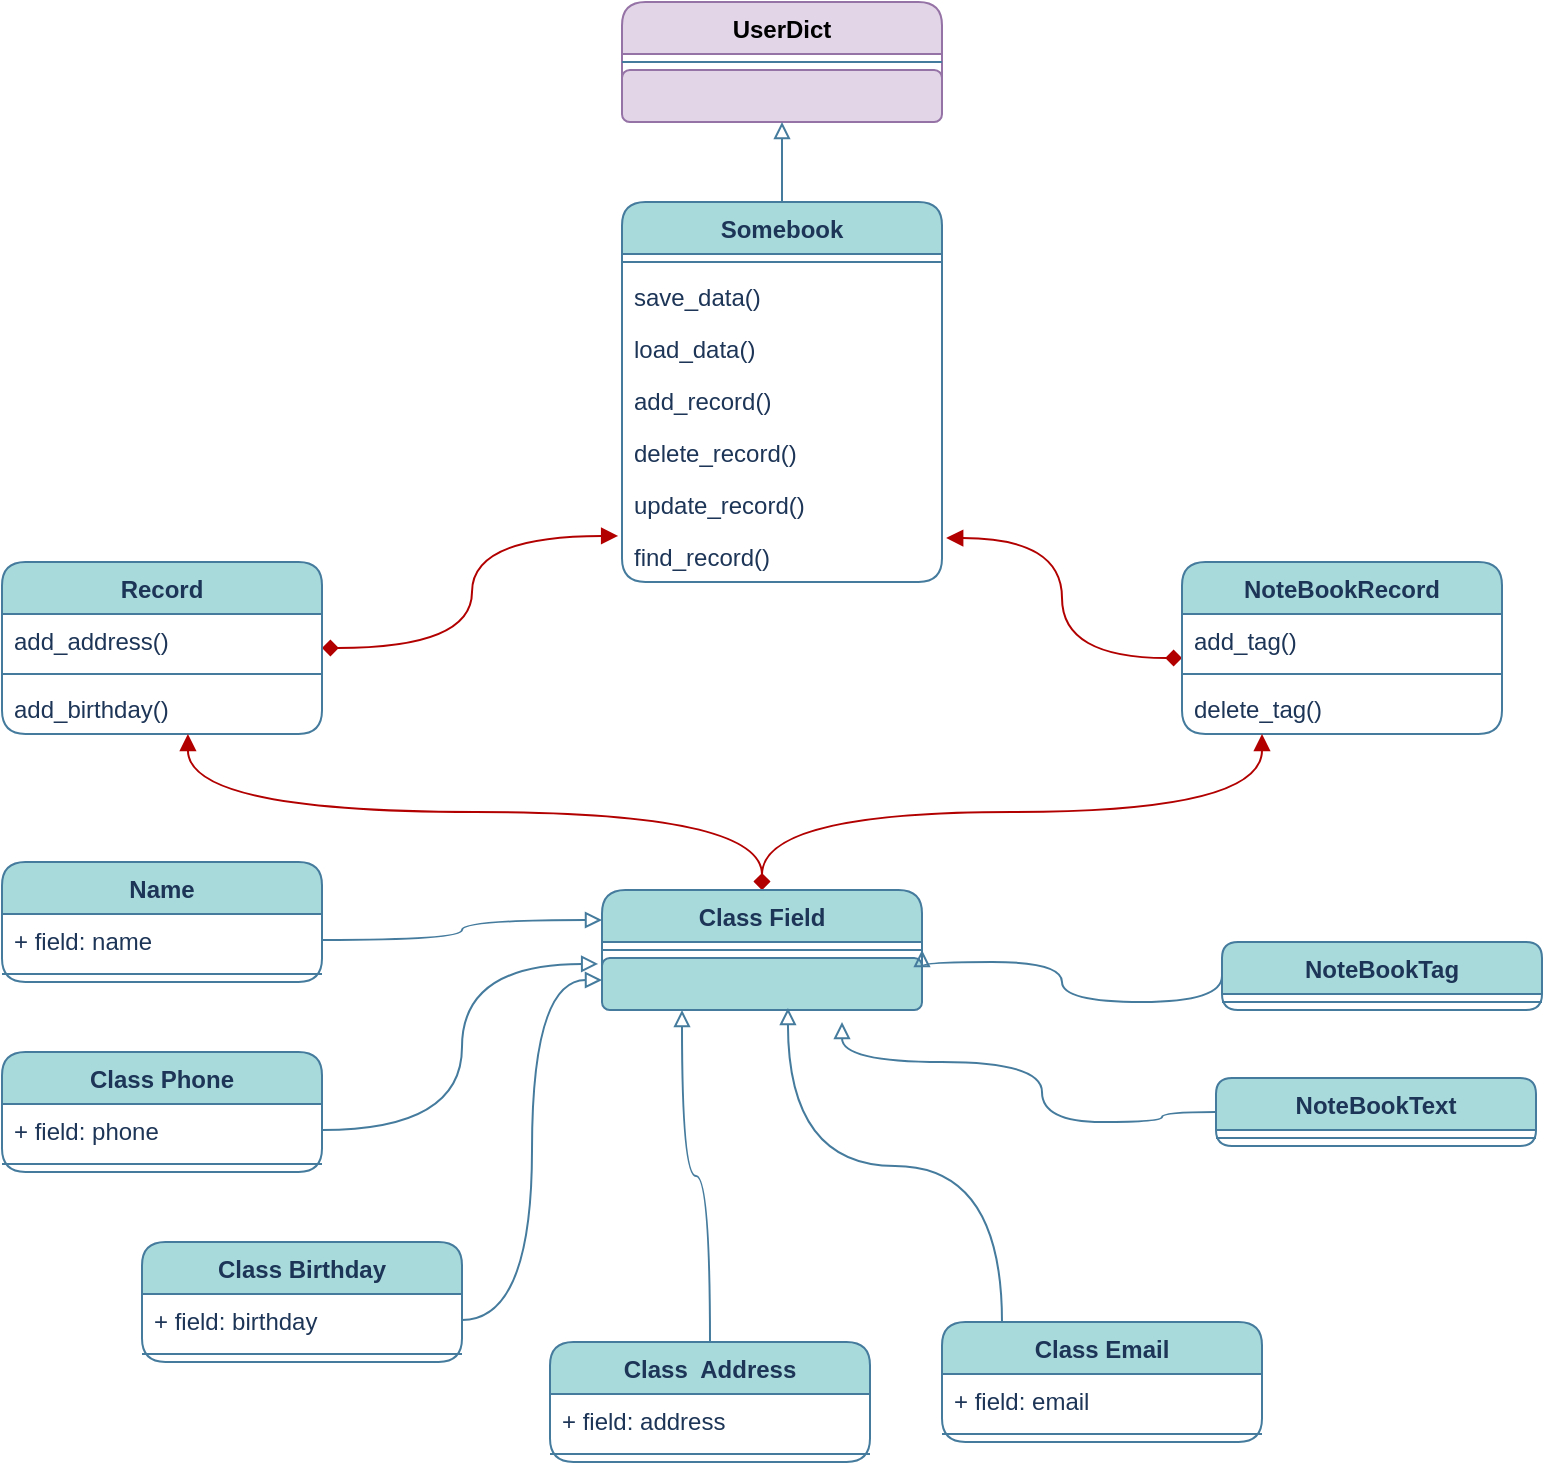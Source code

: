 <mxfile version="20.8.20" type="github">
  <diagram name="Page-1" id="RvR0zrsKYlOtqzOWGm27">
    <mxGraphModel dx="1247" dy="664" grid="1" gridSize="10" guides="1" tooltips="1" connect="1" arrows="1" fold="1" page="1" pageScale="1" pageWidth="827" pageHeight="1169" math="0" shadow="0">
      <root>
        <mxCell id="0" />
        <mxCell id="1" parent="0" />
        <mxCell id="xHIM9VhbbMbDRT0CSdZD-14" value="UserDict" style="swimlane;fontStyle=1;align=center;verticalAlign=top;childLayout=stackLayout;horizontal=1;startSize=26;horizontalStack=0;resizeParent=1;resizeParentMax=0;resizeLast=0;collapsible=1;marginBottom=0;fillColor=#e1d5e7;strokeColor=#9673a6;rounded=1;" vertex="1" parent="1">
          <mxGeometry x="370" width="160" height="60" as="geometry" />
        </mxCell>
        <mxCell id="xHIM9VhbbMbDRT0CSdZD-15" value="" style="line;strokeWidth=1;fillColor=#A8DADC;align=left;verticalAlign=middle;spacingTop=-1;spacingLeft=3;spacingRight=3;rotatable=0;labelPosition=right;points=[];portConstraint=eastwest;strokeColor=#457B9D;labelBackgroundColor=#F1FAEE;fontColor=#1D3557;rounded=1;" vertex="1" parent="xHIM9VhbbMbDRT0CSdZD-14">
          <mxGeometry y="26" width="160" height="8" as="geometry" />
        </mxCell>
        <mxCell id="xHIM9VhbbMbDRT0CSdZD-16" value="" style="text;strokeColor=#9673a6;fillColor=#e1d5e7;align=left;verticalAlign=top;spacingLeft=4;spacingRight=4;overflow=hidden;rotatable=0;points=[[0,0.5],[1,0.5]];portConstraint=eastwest;rounded=1;" vertex="1" parent="xHIM9VhbbMbDRT0CSdZD-14">
          <mxGeometry y="34" width="160" height="26" as="geometry" />
        </mxCell>
        <mxCell id="xHIM9VhbbMbDRT0CSdZD-17" style="edgeStyle=orthogonalEdgeStyle;rounded=1;orthogonalLoop=1;jettySize=auto;html=1;entryX=0.5;entryY=1;entryDx=0;entryDy=0;strokeColor=#457B9D;endArrow=block;endFill=0;labelBackgroundColor=#F1FAEE;fontColor=#1D3557;curved=1;" edge="1" parent="1" source="xHIM9VhbbMbDRT0CSdZD-18" target="xHIM9VhbbMbDRT0CSdZD-14">
          <mxGeometry relative="1" as="geometry" />
        </mxCell>
        <mxCell id="xHIM9VhbbMbDRT0CSdZD-18" value="Somebook" style="swimlane;fontStyle=1;align=center;verticalAlign=top;childLayout=stackLayout;horizontal=1;startSize=26;horizontalStack=0;resizeParent=1;resizeParentMax=0;resizeLast=0;collapsible=1;marginBottom=0;fillColor=#A8DADC;strokeColor=#457B9D;fontColor=#1D3557;rounded=1;" vertex="1" parent="1">
          <mxGeometry x="370" y="100" width="160" height="190" as="geometry" />
        </mxCell>
        <mxCell id="xHIM9VhbbMbDRT0CSdZD-19" value="" style="line;strokeWidth=1;fillColor=none;align=left;verticalAlign=middle;spacingTop=-1;spacingLeft=3;spacingRight=3;rotatable=0;labelPosition=right;points=[];portConstraint=eastwest;labelBackgroundColor=#F1FAEE;strokeColor=#457B9D;fontColor=#1D3557;rounded=1;" vertex="1" parent="xHIM9VhbbMbDRT0CSdZD-18">
          <mxGeometry y="26" width="160" height="8" as="geometry" />
        </mxCell>
        <mxCell id="xHIM9VhbbMbDRT0CSdZD-20" value="save_data()&#xa;" style="text;strokeColor=none;fillColor=none;align=left;verticalAlign=top;spacingLeft=4;spacingRight=4;overflow=hidden;rotatable=0;points=[[0,0.5],[1,0.5]];portConstraint=eastwest;fontColor=#1D3557;rounded=1;" vertex="1" parent="xHIM9VhbbMbDRT0CSdZD-18">
          <mxGeometry y="34" width="160" height="26" as="geometry" />
        </mxCell>
        <mxCell id="xHIM9VhbbMbDRT0CSdZD-21" value="load_data()&#xa;" style="text;strokeColor=none;fillColor=none;align=left;verticalAlign=top;spacingLeft=4;spacingRight=4;overflow=hidden;rotatable=0;points=[[0,0.5],[1,0.5]];portConstraint=eastwest;fontColor=#1D3557;rounded=1;" vertex="1" parent="xHIM9VhbbMbDRT0CSdZD-18">
          <mxGeometry y="60" width="160" height="26" as="geometry" />
        </mxCell>
        <mxCell id="xHIM9VhbbMbDRT0CSdZD-22" value="add_record()&#xa;" style="text;strokeColor=none;fillColor=none;align=left;verticalAlign=top;spacingLeft=4;spacingRight=4;overflow=hidden;rotatable=0;points=[[0,0.5],[1,0.5]];portConstraint=eastwest;fontColor=#1D3557;rounded=1;" vertex="1" parent="xHIM9VhbbMbDRT0CSdZD-18">
          <mxGeometry y="86" width="160" height="26" as="geometry" />
        </mxCell>
        <mxCell id="xHIM9VhbbMbDRT0CSdZD-23" value="delete_record()" style="text;strokeColor=none;fillColor=none;align=left;verticalAlign=top;spacingLeft=4;spacingRight=4;overflow=hidden;rotatable=0;points=[[0,0.5],[1,0.5]];portConstraint=eastwest;fontColor=#1D3557;rounded=1;" vertex="1" parent="xHIM9VhbbMbDRT0CSdZD-18">
          <mxGeometry y="112" width="160" height="26" as="geometry" />
        </mxCell>
        <mxCell id="xHIM9VhbbMbDRT0CSdZD-24" value="update_record()" style="text;strokeColor=none;fillColor=none;align=left;verticalAlign=top;spacingLeft=4;spacingRight=4;overflow=hidden;rotatable=0;points=[[0,0.5],[1,0.5]];portConstraint=eastwest;fontColor=#1D3557;rounded=1;" vertex="1" parent="xHIM9VhbbMbDRT0CSdZD-18">
          <mxGeometry y="138" width="160" height="26" as="geometry" />
        </mxCell>
        <mxCell id="xHIM9VhbbMbDRT0CSdZD-25" value="find_record()" style="text;strokeColor=none;fillColor=none;align=left;verticalAlign=top;spacingLeft=4;spacingRight=4;overflow=hidden;rotatable=0;points=[[0,0.5],[1,0.5]];portConstraint=eastwest;fontColor=#1D3557;rounded=1;" vertex="1" parent="xHIM9VhbbMbDRT0CSdZD-18">
          <mxGeometry y="164" width="160" height="26" as="geometry" />
        </mxCell>
        <mxCell id="xHIM9VhbbMbDRT0CSdZD-26" style="edgeStyle=orthogonalEdgeStyle;curved=1;orthogonalLoop=1;jettySize=auto;html=1;entryX=-0.012;entryY=0.115;entryDx=0;entryDy=0;fontColor=#1D3557;startArrow=diamond;startFill=1;endArrow=block;endFill=1;strokeColor=#B20000;fillColor=#e51400;entryPerimeter=0;" edge="1" parent="1" source="xHIM9VhbbMbDRT0CSdZD-27" target="xHIM9VhbbMbDRT0CSdZD-25">
          <mxGeometry relative="1" as="geometry" />
        </mxCell>
        <mxCell id="xHIM9VhbbMbDRT0CSdZD-27" value="Record" style="swimlane;fontStyle=1;align=center;verticalAlign=top;childLayout=stackLayout;horizontal=1;startSize=26;horizontalStack=0;resizeParent=1;resizeParentMax=0;resizeLast=0;collapsible=1;marginBottom=0;fillColor=#A8DADC;strokeColor=#457B9D;fontColor=#1D3557;rounded=1;" vertex="1" parent="1">
          <mxGeometry x="60" y="280" width="160" height="86" as="geometry" />
        </mxCell>
        <mxCell id="xHIM9VhbbMbDRT0CSdZD-28" value="add_address()" style="text;strokeColor=none;fillColor=none;align=left;verticalAlign=top;spacingLeft=4;spacingRight=4;overflow=hidden;rotatable=0;points=[[0,0.5],[1,0.5]];portConstraint=eastwest;fontColor=#1D3557;rounded=1;" vertex="1" parent="xHIM9VhbbMbDRT0CSdZD-27">
          <mxGeometry y="26" width="160" height="26" as="geometry" />
        </mxCell>
        <mxCell id="xHIM9VhbbMbDRT0CSdZD-29" value="" style="line;strokeWidth=1;fillColor=none;align=left;verticalAlign=middle;spacingTop=-1;spacingLeft=3;spacingRight=3;rotatable=0;labelPosition=right;points=[];portConstraint=eastwest;labelBackgroundColor=#F1FAEE;strokeColor=#457B9D;fontColor=#1D3557;rounded=1;" vertex="1" parent="xHIM9VhbbMbDRT0CSdZD-27">
          <mxGeometry y="52" width="160" height="8" as="geometry" />
        </mxCell>
        <mxCell id="xHIM9VhbbMbDRT0CSdZD-30" value="add_birthday()" style="text;strokeColor=none;fillColor=none;align=left;verticalAlign=top;spacingLeft=4;spacingRight=4;overflow=hidden;rotatable=0;points=[[0,0.5],[1,0.5]];portConstraint=eastwest;fontColor=#1D3557;rounded=1;" vertex="1" parent="xHIM9VhbbMbDRT0CSdZD-27">
          <mxGeometry y="60" width="160" height="26" as="geometry" />
        </mxCell>
        <mxCell id="xHIM9VhbbMbDRT0CSdZD-31" style="edgeStyle=orthogonalEdgeStyle;curved=1;orthogonalLoop=1;jettySize=auto;html=1;entryX=1.013;entryY=0.154;entryDx=0;entryDy=0;entryPerimeter=0;fontColor=#1D3557;startArrow=diamond;startFill=1;endArrow=block;endFill=1;strokeColor=#B20000;fillColor=#e51400;exitX=0;exitY=0.846;exitDx=0;exitDy=0;exitPerimeter=0;" edge="1" parent="1" source="xHIM9VhbbMbDRT0CSdZD-33" target="xHIM9VhbbMbDRT0CSdZD-25">
          <mxGeometry relative="1" as="geometry" />
        </mxCell>
        <mxCell id="xHIM9VhbbMbDRT0CSdZD-32" value="NoteBookRecord" style="swimlane;fontStyle=1;align=center;verticalAlign=top;childLayout=stackLayout;horizontal=1;startSize=26;horizontalStack=0;resizeParent=1;resizeParentMax=0;resizeLast=0;collapsible=1;marginBottom=0;fillColor=#A8DADC;strokeColor=#457B9D;fontColor=#1D3557;rounded=1;" vertex="1" parent="1">
          <mxGeometry x="650" y="280" width="160" height="86" as="geometry" />
        </mxCell>
        <mxCell id="xHIM9VhbbMbDRT0CSdZD-33" value="add_tag()" style="text;strokeColor=none;fillColor=none;align=left;verticalAlign=top;spacingLeft=4;spacingRight=4;overflow=hidden;rotatable=0;points=[[0,0.5],[1,0.5]];portConstraint=eastwest;fontColor=#1D3557;rounded=1;" vertex="1" parent="xHIM9VhbbMbDRT0CSdZD-32">
          <mxGeometry y="26" width="160" height="26" as="geometry" />
        </mxCell>
        <mxCell id="xHIM9VhbbMbDRT0CSdZD-34" value="" style="line;strokeWidth=1;fillColor=none;align=left;verticalAlign=middle;spacingTop=-1;spacingLeft=3;spacingRight=3;rotatable=0;labelPosition=right;points=[];portConstraint=eastwest;labelBackgroundColor=#F1FAEE;strokeColor=#457B9D;fontColor=#1D3557;rounded=1;" vertex="1" parent="xHIM9VhbbMbDRT0CSdZD-32">
          <mxGeometry y="52" width="160" height="8" as="geometry" />
        </mxCell>
        <mxCell id="xHIM9VhbbMbDRT0CSdZD-35" value="delete_tag()" style="text;strokeColor=none;fillColor=none;align=left;verticalAlign=top;spacingLeft=4;spacingRight=4;overflow=hidden;rotatable=0;points=[[0,0.5],[1,0.5]];portConstraint=eastwest;fontColor=#1D3557;rounded=1;" vertex="1" parent="xHIM9VhbbMbDRT0CSdZD-32">
          <mxGeometry y="60" width="160" height="26" as="geometry" />
        </mxCell>
        <mxCell id="xHIM9VhbbMbDRT0CSdZD-36" style="edgeStyle=orthogonalEdgeStyle;orthogonalLoop=1;jettySize=auto;html=1;entryX=0.581;entryY=1;entryDx=0;entryDy=0;entryPerimeter=0;fontColor=#1D3557;strokeColor=#B20000;fillColor=#e51400;endArrow=block;endFill=1;startArrow=diamond;startFill=1;curved=1;" edge="1" parent="1" source="xHIM9VhbbMbDRT0CSdZD-38" target="xHIM9VhbbMbDRT0CSdZD-30">
          <mxGeometry relative="1" as="geometry" />
        </mxCell>
        <mxCell id="xHIM9VhbbMbDRT0CSdZD-37" style="edgeStyle=orthogonalEdgeStyle;curved=1;orthogonalLoop=1;jettySize=auto;html=1;entryX=0.25;entryY=1;entryDx=0;entryDy=0;entryPerimeter=0;fontColor=#1D3557;startArrow=diamond;startFill=1;endArrow=block;endFill=1;strokeColor=#B20000;fillColor=#e51400;" edge="1" parent="1" source="xHIM9VhbbMbDRT0CSdZD-38" target="xHIM9VhbbMbDRT0CSdZD-35">
          <mxGeometry relative="1" as="geometry" />
        </mxCell>
        <mxCell id="xHIM9VhbbMbDRT0CSdZD-38" value="Class Field" style="swimlane;fontStyle=1;align=center;verticalAlign=top;childLayout=stackLayout;horizontal=1;startSize=26;horizontalStack=0;resizeParent=1;resizeParentMax=0;resizeLast=0;collapsible=1;marginBottom=0;labelBackgroundColor=none;fillColor=#A8DADC;strokeColor=#457B9D;fontColor=#1D3557;rounded=1;labelBorderColor=none;" vertex="1" parent="1">
          <mxGeometry x="360" y="444" width="160" height="60" as="geometry" />
        </mxCell>
        <mxCell id="xHIM9VhbbMbDRT0CSdZD-39" value="" style="line;strokeWidth=1;fillColor=none;align=left;verticalAlign=middle;spacingTop=-1;spacingLeft=3;spacingRight=3;rotatable=0;labelPosition=right;points=[];portConstraint=eastwest;labelBackgroundColor=#F1FAEE;strokeColor=#457B9D;fontColor=#1D3557;rounded=1;" vertex="1" parent="xHIM9VhbbMbDRT0CSdZD-38">
          <mxGeometry y="26" width="160" height="8" as="geometry" />
        </mxCell>
        <mxCell id="xHIM9VhbbMbDRT0CSdZD-40" value="" style="text;strokeColor=#457B9D;fillColor=#A8DADC;align=left;verticalAlign=top;spacingLeft=4;spacingRight=4;overflow=hidden;rotatable=0;points=[[0,0.5],[1,0.5]];portConstraint=eastwest;fontColor=#1D3557;rounded=1;" vertex="1" parent="xHIM9VhbbMbDRT0CSdZD-38">
          <mxGeometry y="34" width="160" height="26" as="geometry" />
        </mxCell>
        <mxCell id="xHIM9VhbbMbDRT0CSdZD-41" style="edgeStyle=orthogonalEdgeStyle;rounded=1;orthogonalLoop=1;jettySize=auto;html=1;endArrow=block;endFill=0;strokeColor=#457B9D;labelBackgroundColor=#F1FAEE;fontColor=#1D3557;curved=1;exitX=0;exitY=0.5;exitDx=0;exitDy=0;" edge="1" parent="1" source="xHIM9VhbbMbDRT0CSdZD-42">
          <mxGeometry relative="1" as="geometry">
            <mxPoint x="520" y="474" as="targetPoint" />
            <Array as="points">
              <mxPoint x="670" y="500" />
              <mxPoint x="590" y="500" />
              <mxPoint x="590" y="480" />
              <mxPoint x="520" y="480" />
            </Array>
            <mxPoint x="570" y="500" as="sourcePoint" />
          </mxGeometry>
        </mxCell>
        <mxCell id="xHIM9VhbbMbDRT0CSdZD-42" value="NoteBookTag" style="swimlane;fontStyle=1;align=center;verticalAlign=top;childLayout=stackLayout;horizontal=1;startSize=26;horizontalStack=0;resizeParent=1;resizeParentMax=0;resizeLast=0;collapsible=1;marginBottom=0;fillColor=#A8DADC;strokeColor=#457B9D;fontColor=#1D3557;rounded=1;" vertex="1" parent="1">
          <mxGeometry x="670" y="470" width="160" height="34" as="geometry" />
        </mxCell>
        <mxCell id="xHIM9VhbbMbDRT0CSdZD-43" value="" style="line;strokeWidth=1;fillColor=none;align=left;verticalAlign=middle;spacingTop=-1;spacingLeft=3;spacingRight=3;rotatable=0;labelPosition=right;points=[];portConstraint=eastwest;labelBackgroundColor=#F1FAEE;strokeColor=#457B9D;fontColor=#1D3557;rounded=1;" vertex="1" parent="xHIM9VhbbMbDRT0CSdZD-42">
          <mxGeometry y="26" width="160" height="8" as="geometry" />
        </mxCell>
        <mxCell id="xHIM9VhbbMbDRT0CSdZD-44" value="Name" style="swimlane;fontStyle=1;align=center;verticalAlign=top;childLayout=stackLayout;horizontal=1;startSize=26;horizontalStack=0;resizeParent=1;resizeParentMax=0;resizeLast=0;collapsible=1;marginBottom=0;fillColor=#A8DADC;strokeColor=#457B9D;fontColor=#1D3557;rounded=1;" vertex="1" parent="1">
          <mxGeometry x="60" y="430" width="160" height="60" as="geometry" />
        </mxCell>
        <mxCell id="xHIM9VhbbMbDRT0CSdZD-45" value="+ field: name" style="text;strokeColor=none;fillColor=none;align=left;verticalAlign=top;spacingLeft=4;spacingRight=4;overflow=hidden;rotatable=0;points=[[0,0.5],[1,0.5]];portConstraint=eastwest;fontColor=#1D3557;rounded=1;" vertex="1" parent="xHIM9VhbbMbDRT0CSdZD-44">
          <mxGeometry y="26" width="160" height="26" as="geometry" />
        </mxCell>
        <mxCell id="xHIM9VhbbMbDRT0CSdZD-46" value="" style="line;strokeWidth=1;fillColor=none;align=left;verticalAlign=middle;spacingTop=-1;spacingLeft=3;spacingRight=3;rotatable=0;labelPosition=right;points=[];portConstraint=eastwest;labelBackgroundColor=#F1FAEE;strokeColor=#457B9D;fontColor=#1D3557;rounded=1;" vertex="1" parent="xHIM9VhbbMbDRT0CSdZD-44">
          <mxGeometry y="52" width="160" height="8" as="geometry" />
        </mxCell>
        <mxCell id="xHIM9VhbbMbDRT0CSdZD-47" style="edgeStyle=orthogonalEdgeStyle;rounded=1;orthogonalLoop=1;jettySize=auto;html=1;endArrow=block;endFill=0;strokeColor=#457B9D;labelBackgroundColor=#F1FAEE;fontColor=#1D3557;curved=1;exitX=0;exitY=0.5;exitDx=0;exitDy=0;" edge="1" parent="1" source="xHIM9VhbbMbDRT0CSdZD-48">
          <mxGeometry relative="1" as="geometry">
            <Array as="points">
              <mxPoint x="640" y="555" />
              <mxPoint x="640" y="560" />
              <mxPoint x="580" y="560" />
              <mxPoint x="580" y="530" />
              <mxPoint x="480" y="530" />
            </Array>
            <mxPoint x="480" y="510" as="targetPoint" />
          </mxGeometry>
        </mxCell>
        <mxCell id="xHIM9VhbbMbDRT0CSdZD-48" value="NoteBookText" style="swimlane;fontStyle=1;align=center;verticalAlign=top;childLayout=stackLayout;horizontal=1;startSize=26;horizontalStack=0;resizeParent=1;resizeParentMax=0;resizeLast=0;collapsible=1;marginBottom=0;fillColor=#A8DADC;strokeColor=#457B9D;fontColor=#1D3557;rounded=1;" vertex="1" parent="1">
          <mxGeometry x="667" y="538" width="160" height="34" as="geometry" />
        </mxCell>
        <mxCell id="xHIM9VhbbMbDRT0CSdZD-49" value="" style="line;strokeWidth=1;fillColor=none;align=left;verticalAlign=middle;spacingTop=-1;spacingLeft=3;spacingRight=3;rotatable=0;labelPosition=right;points=[];portConstraint=eastwest;labelBackgroundColor=#F1FAEE;strokeColor=#457B9D;fontColor=#1D3557;rounded=1;" vertex="1" parent="xHIM9VhbbMbDRT0CSdZD-48">
          <mxGeometry y="26" width="160" height="8" as="geometry" />
        </mxCell>
        <mxCell id="xHIM9VhbbMbDRT0CSdZD-50" value="Class Phone" style="swimlane;fontStyle=1;align=center;verticalAlign=top;childLayout=stackLayout;horizontal=1;startSize=26;horizontalStack=0;resizeParent=1;resizeParentMax=0;resizeLast=0;collapsible=1;marginBottom=0;fillColor=#A8DADC;strokeColor=#457B9D;fontColor=#1D3557;rounded=1;" vertex="1" parent="1">
          <mxGeometry x="60" y="525" width="160" height="60" as="geometry" />
        </mxCell>
        <mxCell id="xHIM9VhbbMbDRT0CSdZD-51" value="+ field: phone" style="text;strokeColor=none;fillColor=none;align=left;verticalAlign=top;spacingLeft=4;spacingRight=4;overflow=hidden;rotatable=0;points=[[0,0.5],[1,0.5]];portConstraint=eastwest;fontColor=#1D3557;rounded=1;" vertex="1" parent="xHIM9VhbbMbDRT0CSdZD-50">
          <mxGeometry y="26" width="160" height="26" as="geometry" />
        </mxCell>
        <mxCell id="xHIM9VhbbMbDRT0CSdZD-52" value="" style="line;strokeWidth=1;fillColor=none;align=left;verticalAlign=middle;spacingTop=-1;spacingLeft=3;spacingRight=3;rotatable=0;labelPosition=right;points=[];portConstraint=eastwest;labelBackgroundColor=#F1FAEE;strokeColor=#457B9D;fontColor=#1D3557;rounded=1;" vertex="1" parent="xHIM9VhbbMbDRT0CSdZD-50">
          <mxGeometry y="52" width="160" height="8" as="geometry" />
        </mxCell>
        <mxCell id="xHIM9VhbbMbDRT0CSdZD-53" style="edgeStyle=orthogonalEdgeStyle;curved=1;orthogonalLoop=1;jettySize=auto;html=1;entryX=0.25;entryY=1;entryDx=0;entryDy=0;fontColor=#1D3557;startArrow=none;startFill=0;endArrow=block;endFill=0;strokeColor=#457B9D;fillColor=#A8DADC;" edge="1" parent="1" source="xHIM9VhbbMbDRT0CSdZD-54" target="xHIM9VhbbMbDRT0CSdZD-38">
          <mxGeometry relative="1" as="geometry" />
        </mxCell>
        <mxCell id="xHIM9VhbbMbDRT0CSdZD-54" value="Class  Address" style="swimlane;fontStyle=1;align=center;verticalAlign=top;childLayout=stackLayout;horizontal=1;startSize=26;horizontalStack=0;resizeParent=1;resizeParentMax=0;resizeLast=0;collapsible=1;marginBottom=0;fillColor=#A8DADC;strokeColor=#457B9D;fontColor=#1D3557;rounded=1;" vertex="1" parent="1">
          <mxGeometry x="334" y="670" width="160" height="60" as="geometry" />
        </mxCell>
        <mxCell id="xHIM9VhbbMbDRT0CSdZD-55" value="+ field: address" style="text;strokeColor=none;fillColor=none;align=left;verticalAlign=top;spacingLeft=4;spacingRight=4;overflow=hidden;rotatable=0;points=[[0,0.5],[1,0.5]];portConstraint=eastwest;fontColor=#1D3557;rounded=1;" vertex="1" parent="xHIM9VhbbMbDRT0CSdZD-54">
          <mxGeometry y="26" width="160" height="26" as="geometry" />
        </mxCell>
        <mxCell id="xHIM9VhbbMbDRT0CSdZD-56" value="" style="line;strokeWidth=1;fillColor=none;align=left;verticalAlign=middle;spacingTop=-1;spacingLeft=3;spacingRight=3;rotatable=0;labelPosition=right;points=[];portConstraint=eastwest;labelBackgroundColor=#F1FAEE;strokeColor=#457B9D;fontColor=#1D3557;rounded=1;" vertex="1" parent="xHIM9VhbbMbDRT0CSdZD-54">
          <mxGeometry y="52" width="160" height="8" as="geometry" />
        </mxCell>
        <mxCell id="xHIM9VhbbMbDRT0CSdZD-57" style="edgeStyle=orthogonalEdgeStyle;curved=1;orthogonalLoop=1;jettySize=auto;html=1;entryX=0.581;entryY=0.962;entryDx=0;entryDy=0;entryPerimeter=0;fontColor=#1D3557;startArrow=none;startFill=0;endArrow=block;endFill=0;strokeColor=#457B9D;fillColor=#A8DADC;" edge="1" parent="1" source="xHIM9VhbbMbDRT0CSdZD-58" target="xHIM9VhbbMbDRT0CSdZD-40">
          <mxGeometry relative="1" as="geometry">
            <Array as="points">
              <mxPoint x="560" y="582" />
              <mxPoint x="453" y="582" />
            </Array>
          </mxGeometry>
        </mxCell>
        <mxCell id="xHIM9VhbbMbDRT0CSdZD-58" value="Class Email" style="swimlane;fontStyle=1;align=center;verticalAlign=top;childLayout=stackLayout;horizontal=1;startSize=26;horizontalStack=0;resizeParent=1;resizeParentMax=0;resizeLast=0;collapsible=1;marginBottom=0;fillColor=#A8DADC;strokeColor=#457B9D;fontColor=#1D3557;rounded=1;" vertex="1" parent="1">
          <mxGeometry x="530" y="660" width="160" height="60" as="geometry" />
        </mxCell>
        <mxCell id="xHIM9VhbbMbDRT0CSdZD-59" value="+ field: email" style="text;strokeColor=none;fillColor=none;align=left;verticalAlign=top;spacingLeft=4;spacingRight=4;overflow=hidden;rotatable=0;points=[[0,0.5],[1,0.5]];portConstraint=eastwest;fontColor=#1D3557;rounded=1;" vertex="1" parent="xHIM9VhbbMbDRT0CSdZD-58">
          <mxGeometry y="26" width="160" height="26" as="geometry" />
        </mxCell>
        <mxCell id="xHIM9VhbbMbDRT0CSdZD-60" value="" style="line;strokeWidth=1;fillColor=none;align=left;verticalAlign=middle;spacingTop=-1;spacingLeft=3;spacingRight=3;rotatable=0;labelPosition=right;points=[];portConstraint=eastwest;labelBackgroundColor=#F1FAEE;strokeColor=#457B9D;fontColor=#1D3557;rounded=1;" vertex="1" parent="xHIM9VhbbMbDRT0CSdZD-58">
          <mxGeometry y="52" width="160" height="8" as="geometry" />
        </mxCell>
        <mxCell id="xHIM9VhbbMbDRT0CSdZD-61" value="Class Birthday" style="swimlane;fontStyle=1;align=center;verticalAlign=top;childLayout=stackLayout;horizontal=1;startSize=26;horizontalStack=0;resizeParent=1;resizeParentMax=0;resizeLast=0;collapsible=1;marginBottom=0;fillColor=#A8DADC;strokeColor=#457B9D;fontColor=#1D3557;rounded=1;" vertex="1" parent="1">
          <mxGeometry x="130" y="620" width="160" height="60" as="geometry" />
        </mxCell>
        <mxCell id="xHIM9VhbbMbDRT0CSdZD-62" value="+ field: birthday" style="text;strokeColor=none;fillColor=none;align=left;verticalAlign=top;spacingLeft=4;spacingRight=4;overflow=hidden;rotatable=0;points=[[0,0.5],[1,0.5]];portConstraint=eastwest;fontColor=#1D3557;rounded=1;" vertex="1" parent="xHIM9VhbbMbDRT0CSdZD-61">
          <mxGeometry y="26" width="160" height="26" as="geometry" />
        </mxCell>
        <mxCell id="xHIM9VhbbMbDRT0CSdZD-63" value="" style="line;strokeWidth=1;fillColor=none;align=left;verticalAlign=middle;spacingTop=-1;spacingLeft=3;spacingRight=3;rotatable=0;labelPosition=right;points=[];portConstraint=eastwest;labelBackgroundColor=#F1FAEE;strokeColor=#457B9D;fontColor=#1D3557;rounded=1;" vertex="1" parent="xHIM9VhbbMbDRT0CSdZD-61">
          <mxGeometry y="52" width="160" height="8" as="geometry" />
        </mxCell>
        <mxCell id="xHIM9VhbbMbDRT0CSdZD-64" style="edgeStyle=orthogonalEdgeStyle;curved=1;orthogonalLoop=1;jettySize=auto;html=1;entryX=0;entryY=0.25;entryDx=0;entryDy=0;fontColor=#1D3557;startArrow=none;startFill=0;endArrow=block;endFill=0;strokeColor=#457B9D;fillColor=#A8DADC;" edge="1" parent="1" source="xHIM9VhbbMbDRT0CSdZD-45" target="xHIM9VhbbMbDRT0CSdZD-38">
          <mxGeometry relative="1" as="geometry" />
        </mxCell>
        <mxCell id="xHIM9VhbbMbDRT0CSdZD-65" style="edgeStyle=orthogonalEdgeStyle;curved=1;orthogonalLoop=1;jettySize=auto;html=1;entryX=-0.012;entryY=0.115;entryDx=0;entryDy=0;entryPerimeter=0;fontColor=#1D3557;startArrow=none;startFill=0;endArrow=block;endFill=0;strokeColor=#457B9D;fillColor=#A8DADC;" edge="1" parent="1" source="xHIM9VhbbMbDRT0CSdZD-51" target="xHIM9VhbbMbDRT0CSdZD-40">
          <mxGeometry relative="1" as="geometry" />
        </mxCell>
        <mxCell id="xHIM9VhbbMbDRT0CSdZD-66" style="edgeStyle=orthogonalEdgeStyle;curved=1;orthogonalLoop=1;jettySize=auto;html=1;entryX=0;entryY=0.75;entryDx=0;entryDy=0;fontColor=#1D3557;startArrow=none;startFill=0;endArrow=block;endFill=0;strokeColor=#457B9D;fillColor=#A8DADC;" edge="1" parent="1" source="xHIM9VhbbMbDRT0CSdZD-62" target="xHIM9VhbbMbDRT0CSdZD-38">
          <mxGeometry relative="1" as="geometry" />
        </mxCell>
      </root>
    </mxGraphModel>
  </diagram>
</mxfile>
